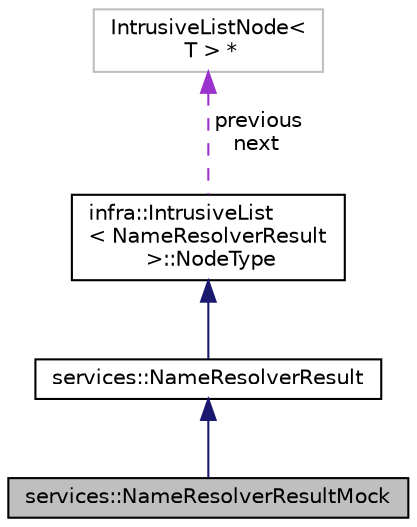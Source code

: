 digraph "services::NameResolverResultMock"
{
 // INTERACTIVE_SVG=YES
  edge [fontname="Helvetica",fontsize="10",labelfontname="Helvetica",labelfontsize="10"];
  node [fontname="Helvetica",fontsize="10",shape=record];
  Node3 [label="services::NameResolverResultMock",height=0.2,width=0.4,color="black", fillcolor="grey75", style="filled", fontcolor="black"];
  Node4 -> Node3 [dir="back",color="midnightblue",fontsize="10",style="solid",fontname="Helvetica"];
  Node4 [label="services::NameResolverResult",height=0.2,width=0.4,color="black", fillcolor="white", style="filled",URL="$df/d75/classservices_1_1_name_resolver_result.html"];
  Node5 -> Node4 [dir="back",color="midnightblue",fontsize="10",style="solid",fontname="Helvetica"];
  Node5 [label="infra::IntrusiveList\l\< NameResolverResult\l \>::NodeType",height=0.2,width=0.4,color="black", fillcolor="white", style="filled",URL="$d7/da5/classinfra_1_1detail_1_1_intrusive_list_node.html"];
  Node6 -> Node5 [dir="back",color="darkorchid3",fontsize="10",style="dashed",label=" previous\nnext" ,fontname="Helvetica"];
  Node6 [label="IntrusiveListNode\<\l T \> *",height=0.2,width=0.4,color="grey75", fillcolor="white", style="filled"];
}
